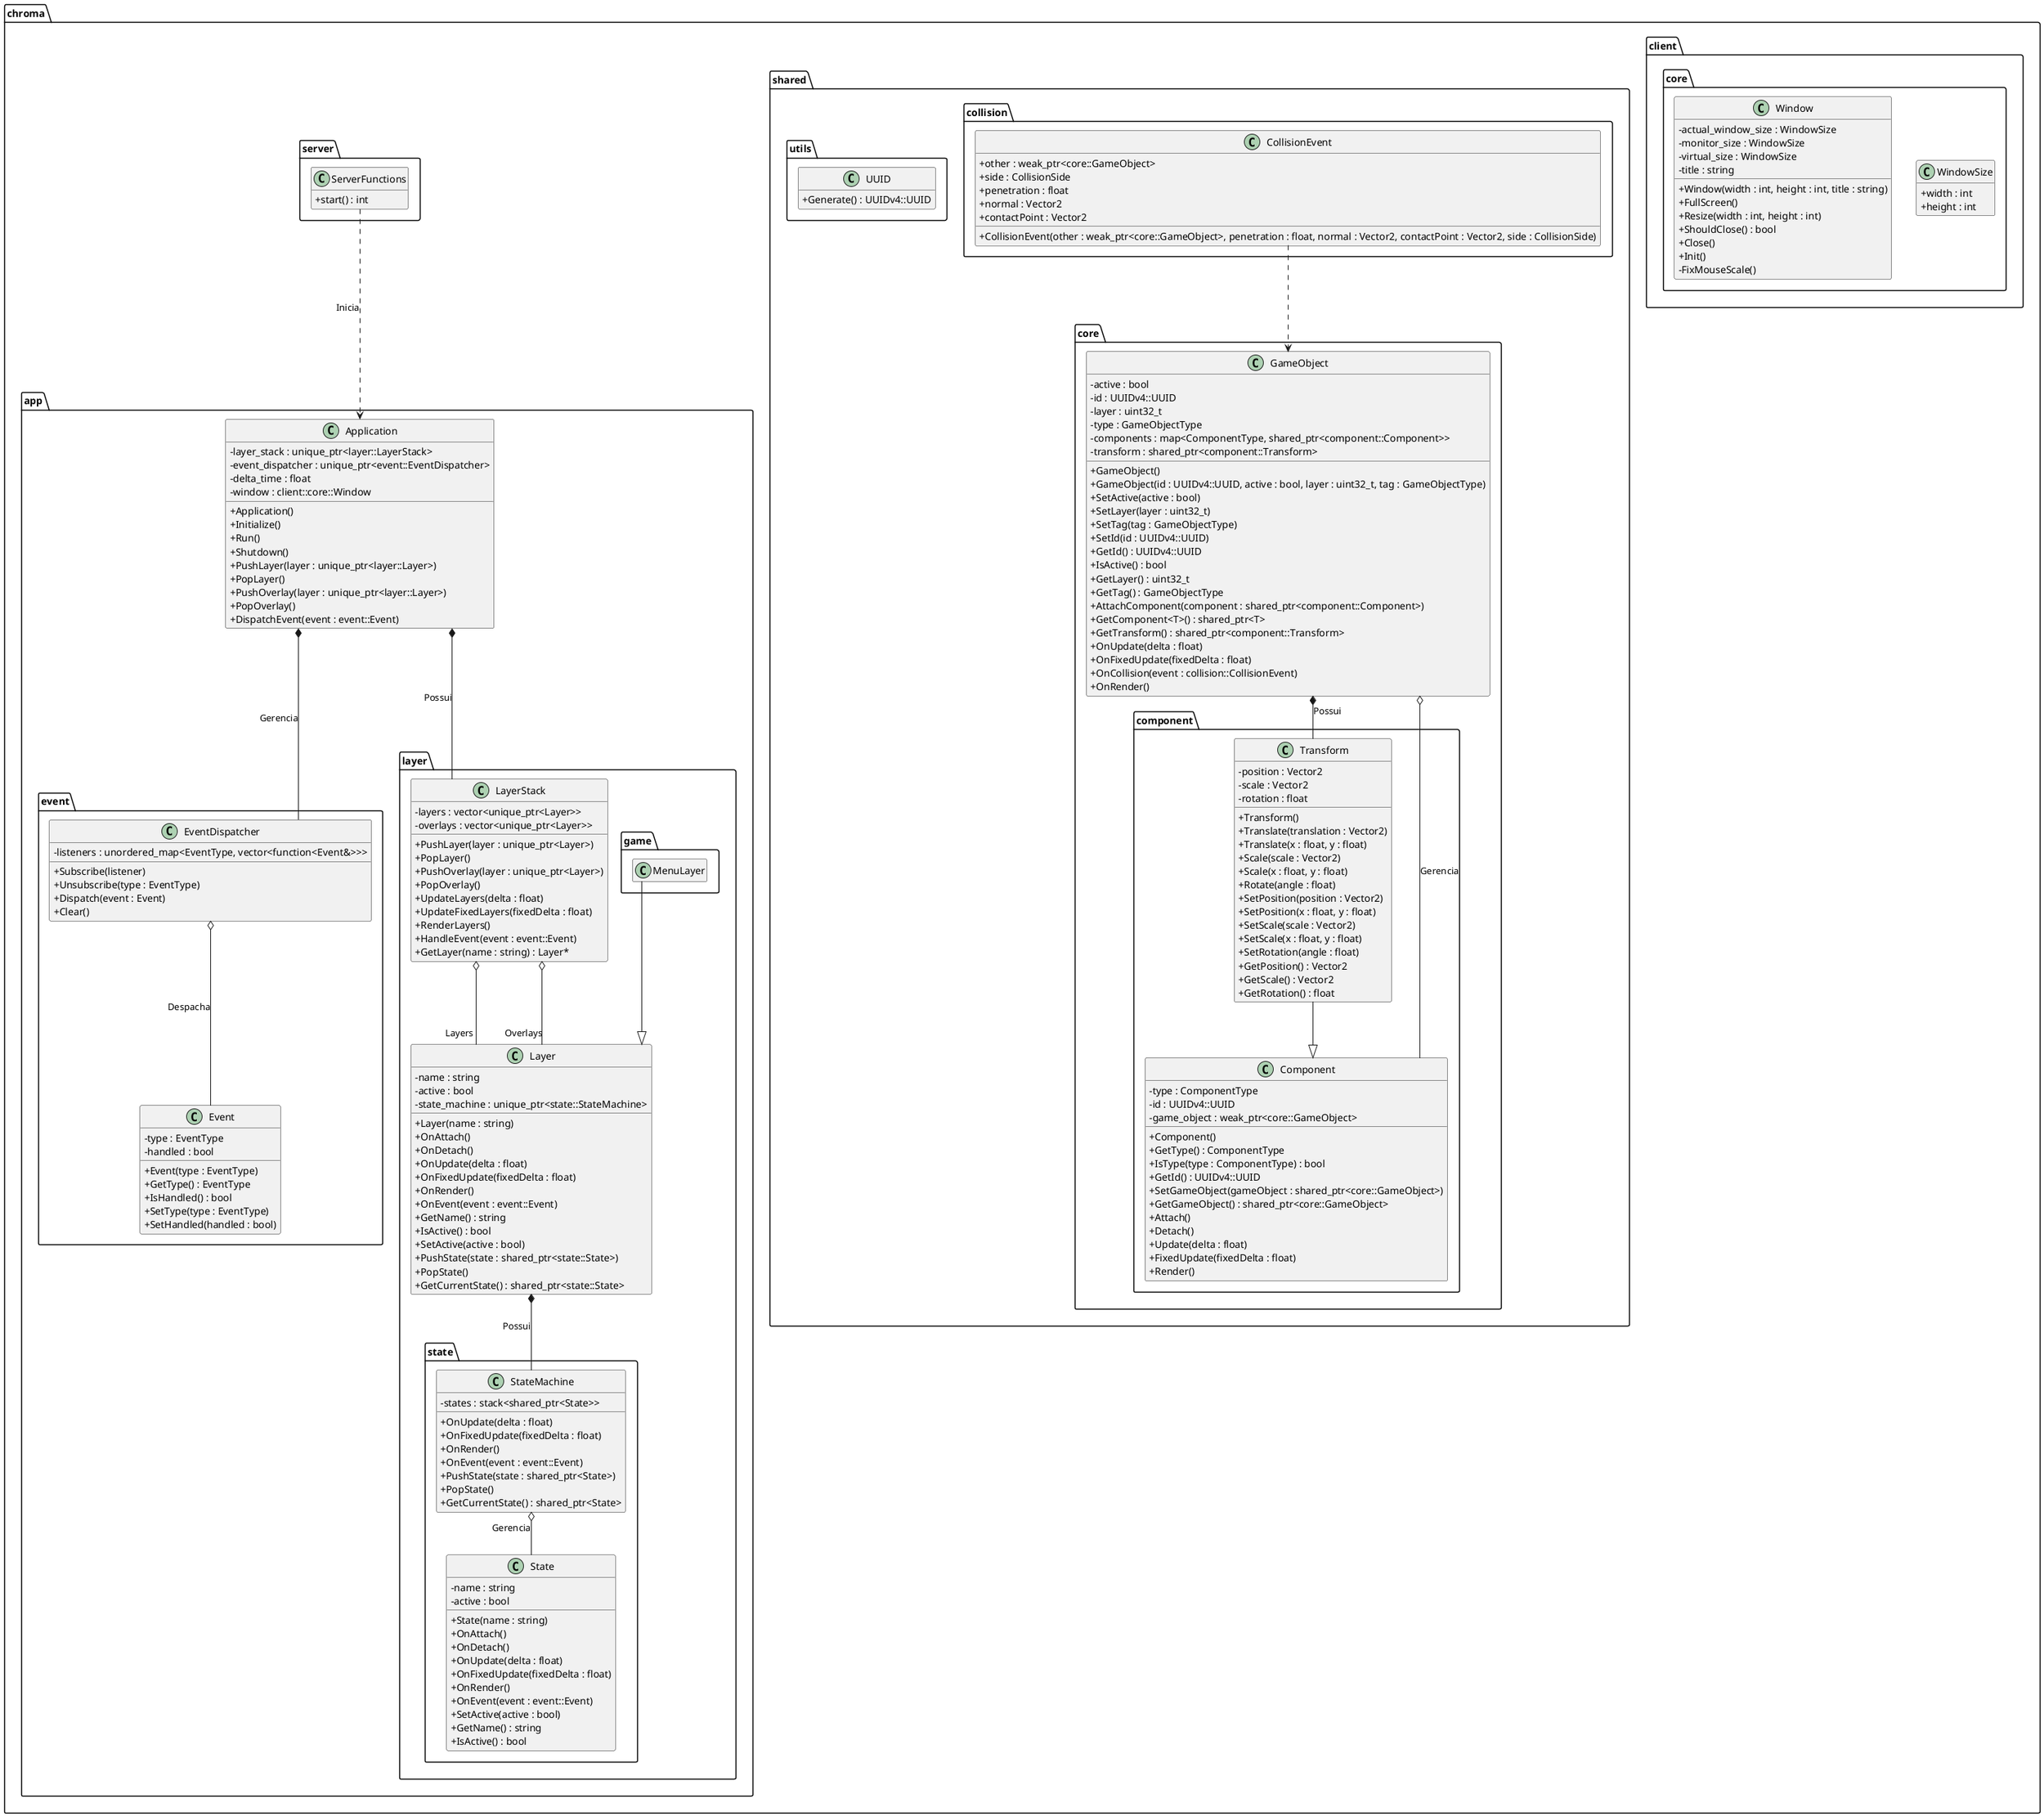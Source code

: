 @startuml
hide empty members
skinparam classAttributeIconSize 0
skinparam namespaceSeparator "::"
skinparam linetype ortho

namespace chroma {
  namespace app {
    namespace event {
      class Event {
        - type : EventType
        - handled : bool
        + Event(type : EventType)
        + GetType() : EventType
        + IsHandled() : bool
        + SetType(type : EventType)
        + SetHandled(handled : bool)
      }

      class EventDispatcher {
        - listeners : unordered_map<EventType, vector<function<Event&>>>
        + Subscribe(listener)
        + Unsubscribe(type : EventType)
        + Dispatch(event : Event)
        + Clear()
      }
    }

    namespace layer {
      namespace state {
        class State {
          - name : string
          - active : bool
          + State(name : string)
          + OnAttach()
          + OnDetach()
          + OnUpdate(delta : float)
          + OnFixedUpdate(fixedDelta : float)
          + OnRender()
          + OnEvent(event : event::Event)
          + SetActive(active : bool)
          + GetName() : string
          + IsActive() : bool
        }

        class StateMachine {
          - states : stack<shared_ptr<State>>
          + OnUpdate(delta : float)
          + OnFixedUpdate(fixedDelta : float)
          + OnRender()
          + OnEvent(event : event::Event)
          + PushState(state : shared_ptr<State>)
          + PopState()
          + GetCurrentState() : shared_ptr<State>
        }
      }

      namespace game {
        class MenuLayer {
        }
      }

      class Layer {
        - name : string
        - active : bool
        - state_machine : unique_ptr<state::StateMachine>
        + Layer(name : string)
        + OnAttach()
        + OnDetach()
        + OnUpdate(delta : float)
        + OnFixedUpdate(fixedDelta : float)
        + OnRender()
        + OnEvent(event : event::Event)
        + GetName() : string
        + IsActive() : bool
        + SetActive(active : bool)
        + PushState(state : shared_ptr<state::State>)
        + PopState()
        + GetCurrentState() : shared_ptr<state::State>
      }

      class LayerStack {
        - layers : vector<unique_ptr<Layer>>
        - overlays : vector<unique_ptr<Layer>>
        + PushLayer(layer : unique_ptr<Layer>)
        + PopLayer()
        + PushOverlay(layer : unique_ptr<Layer>)
        + PopOverlay()
        + UpdateLayers(delta : float)
        + UpdateFixedLayers(fixedDelta : float)
        + RenderLayers()
        + HandleEvent(event : event::Event)
        + GetLayer(name : string) : Layer*
      }
    }

    class Application {
      - layer_stack : unique_ptr<layer::LayerStack>
      - event_dispatcher : unique_ptr<event::EventDispatcher>
      - delta_time : float
      - window : client::core::Window
      + Application()
      + Initialize()
      + Run()
      + Shutdown()
      + PushLayer(layer : unique_ptr<layer::Layer>)
      + PopLayer()
      + PushOverlay(layer : unique_ptr<layer::Layer>)
      + PopOverlay()
      + DispatchEvent(event : event::Event)
    }
  }

  namespace client {
    namespace core {
      class WindowSize {
        + width : int
        + height : int
      }

      class Window {
        - actual_window_size : WindowSize
        - monitor_size : WindowSize
        - virtual_size : WindowSize
        - title : string
        + Window(width : int, height : int, title : string)
        + FullScreen()
        + Resize(width : int, height : int)
        + ShouldClose() : bool
        + Close()
        + Init()
        - FixMouseScale()
      }
    }
  }

  namespace shared {
    namespace core {
      class GameObject {
        - active : bool
        - id : UUIDv4::UUID
        - layer : uint32_t
        - type : GameObjectType
        - components : map<ComponentType, shared_ptr<component::Component>>
        - transform : shared_ptr<component::Transform>
        + GameObject()
        + GameObject(id : UUIDv4::UUID, active : bool, layer : uint32_t, tag : GameObjectType)
        + SetActive(active : bool)
        + SetLayer(layer : uint32_t)
        + SetTag(tag : GameObjectType)
        + SetId(id : UUIDv4::UUID)
        + GetId() : UUIDv4::UUID
        + IsActive() : bool
        + GetLayer() : uint32_t
        + GetTag() : GameObjectType
        + AttachComponent(component : shared_ptr<component::Component>)
        + GetComponent<T>() : shared_ptr<T>
        + GetTransform() : shared_ptr<component::Transform>
        + OnUpdate(delta : float)
        + OnFixedUpdate(fixedDelta : float)
        + OnCollision(event : collision::CollisionEvent)
        + OnRender()
      }

      namespace component {
        class Component {
          - type : ComponentType
          - id : UUIDv4::UUID
          - game_object : weak_ptr<core::GameObject>
          + Component()
          + GetType() : ComponentType
          + IsType(type : ComponentType) : bool
          + GetId() : UUIDv4::UUID
          + SetGameObject(gameObject : shared_ptr<core::GameObject>)
          + GetGameObject() : shared_ptr<core::GameObject>
          + Attach()
          + Detach()
          + Update(delta : float)
          + FixedUpdate(fixedDelta : float)
          + Render()
        }

        class Transform {
          - position : Vector2
          - scale : Vector2
          - rotation : float
          + Transform()
          + Translate(translation : Vector2)
          + Translate(x : float, y : float)
          + Scale(scale : Vector2)
          + Scale(x : float, y : float)
          + Rotate(angle : float)
          + SetPosition(position : Vector2)
          + SetPosition(x : float, y : float)
          + SetScale(scale : Vector2)
          + SetScale(x : float, y : float)
          + SetRotation(angle : float)
          + GetPosition() : Vector2
          + GetScale() : Vector2
          + GetRotation() : float
        }
      }
    }

    namespace collision {
      class CollisionEvent {
        + other : weak_ptr<core::GameObject>
        + side : CollisionSide
        + penetration : float
        + normal : Vector2
        + contactPoint : Vector2
        + CollisionEvent(other : weak_ptr<core::GameObject>, penetration : float, normal : Vector2, contactPoint : Vector2, side : CollisionSide)
      }
    }

    namespace utils {
      class UUID {
        + Generate() : UUIDv4::UUID
      }
    }
  }

  namespace server {
    class ServerFunctions {
      + start() : int
    }
  }
}

' Application Layer
chroma.app.Application *-- chroma.app.layer.LayerStack : Possui
chroma.app.Application *-- chroma.app.event.EventDispatcher : Gerencia

' Layer System
chroma.app.layer.Layer *-- chroma.app.layer.state.StateMachine : Possui
chroma.app.layer.LayerStack o-- "Layers" chroma.app.layer.Layer
chroma.app.layer.LayerStack o-- "Overlays" chroma.app.layer.Layer
chroma.app.layer.game.MenuLayer --|> chroma.app.layer.Layer

' State Machine
chroma.app.layer.state.StateMachine o-- chroma.app.layer.state.State : Gerencia

' Event System
chroma.app.event.EventDispatcher o-- chroma.app.event.Event : Despacha

' GameObject-Component System
chroma.shared.core.GameObject o-- chroma.shared.core.component.Component : Gerencia
chroma.shared.core.GameObject *-- chroma.shared.core.component.Transform : Possui
chroma.shared.core.component.Transform --|> chroma.shared.core.component.Component

' Collision System
chroma.shared.collision.CollisionEvent ..> chroma.shared.core.GameObject

' Server
chroma.server.ServerFunctions ..> chroma.app.Application : Inicia

@enduml